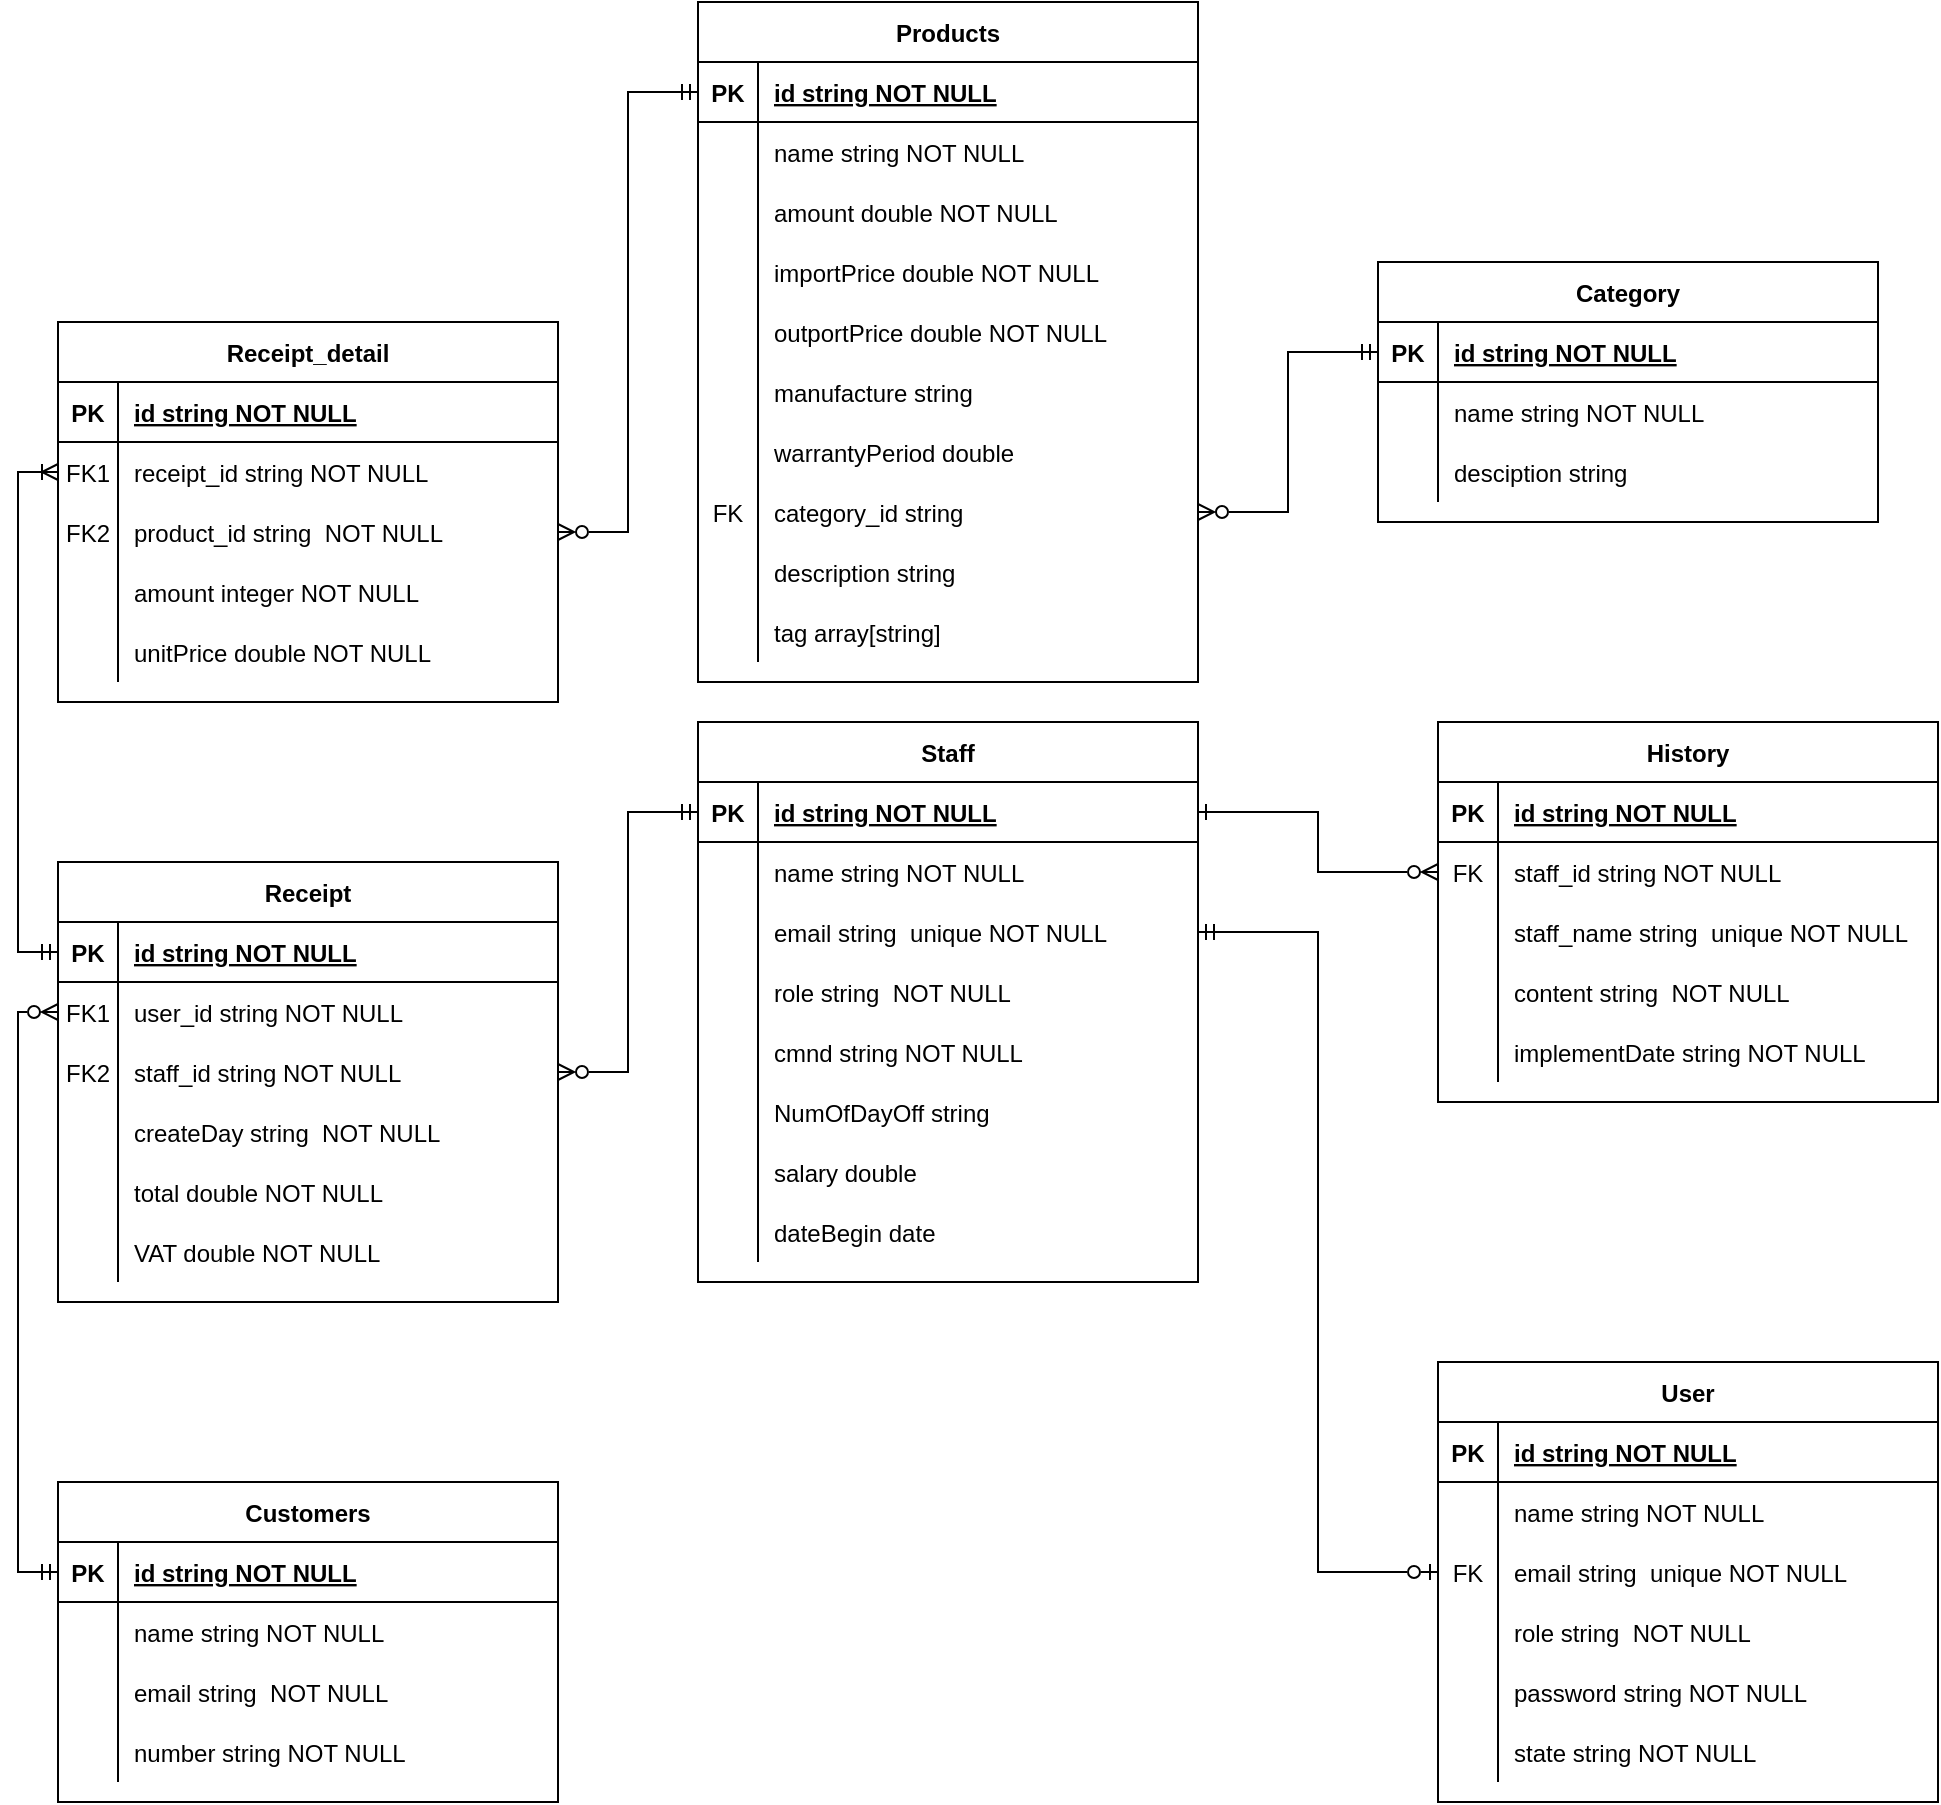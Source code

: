 <mxfile version="15.8.9" type="github">
  <diagram id="R2lEEEUBdFMjLlhIrx00" name="Page-1">
    <mxGraphModel dx="1038" dy="1656" grid="1" gridSize="10" guides="1" tooltips="1" connect="1" arrows="1" fold="1" page="1" pageScale="1" pageWidth="850" pageHeight="1100" math="0" shadow="0" extFonts="Permanent Marker^https://fonts.googleapis.com/css?family=Permanent+Marker">
      <root>
        <mxCell id="0" />
        <mxCell id="1" parent="0" />
        <mxCell id="DsiNaRDqJZLxbcg4X-MZ-1" value="User" style="shape=table;startSize=30;container=1;collapsible=1;childLayout=tableLayout;fixedRows=1;rowLines=0;fontStyle=1;align=center;resizeLast=1;" parent="1" vertex="1">
          <mxGeometry x="1070" y="640" width="250" height="220" as="geometry" />
        </mxCell>
        <mxCell id="DsiNaRDqJZLxbcg4X-MZ-2" value="" style="shape=partialRectangle;collapsible=0;dropTarget=0;pointerEvents=0;fillColor=none;points=[[0,0.5],[1,0.5]];portConstraint=eastwest;top=0;left=0;right=0;bottom=1;" parent="DsiNaRDqJZLxbcg4X-MZ-1" vertex="1">
          <mxGeometry y="30" width="250" height="30" as="geometry" />
        </mxCell>
        <mxCell id="DsiNaRDqJZLxbcg4X-MZ-3" value="PK" style="shape=partialRectangle;overflow=hidden;connectable=0;fillColor=none;top=0;left=0;bottom=0;right=0;fontStyle=1;" parent="DsiNaRDqJZLxbcg4X-MZ-2" vertex="1">
          <mxGeometry width="30" height="30" as="geometry">
            <mxRectangle width="30" height="30" as="alternateBounds" />
          </mxGeometry>
        </mxCell>
        <mxCell id="DsiNaRDqJZLxbcg4X-MZ-4" value="id string NOT NULL" style="shape=partialRectangle;overflow=hidden;connectable=0;fillColor=none;top=0;left=0;bottom=0;right=0;align=left;spacingLeft=6;fontStyle=5;" parent="DsiNaRDqJZLxbcg4X-MZ-2" vertex="1">
          <mxGeometry x="30" width="220" height="30" as="geometry">
            <mxRectangle width="220" height="30" as="alternateBounds" />
          </mxGeometry>
        </mxCell>
        <mxCell id="DsiNaRDqJZLxbcg4X-MZ-5" value="" style="shape=partialRectangle;collapsible=0;dropTarget=0;pointerEvents=0;fillColor=none;points=[[0,0.5],[1,0.5]];portConstraint=eastwest;top=0;left=0;right=0;bottom=0;" parent="DsiNaRDqJZLxbcg4X-MZ-1" vertex="1">
          <mxGeometry y="60" width="250" height="30" as="geometry" />
        </mxCell>
        <mxCell id="DsiNaRDqJZLxbcg4X-MZ-6" value="" style="shape=partialRectangle;overflow=hidden;connectable=0;fillColor=none;top=0;left=0;bottom=0;right=0;" parent="DsiNaRDqJZLxbcg4X-MZ-5" vertex="1">
          <mxGeometry width="30" height="30" as="geometry">
            <mxRectangle width="30" height="30" as="alternateBounds" />
          </mxGeometry>
        </mxCell>
        <mxCell id="DsiNaRDqJZLxbcg4X-MZ-7" value="name string NOT NULL" style="shape=partialRectangle;overflow=hidden;connectable=0;fillColor=none;top=0;left=0;bottom=0;right=0;align=left;spacingLeft=6;" parent="DsiNaRDqJZLxbcg4X-MZ-5" vertex="1">
          <mxGeometry x="30" width="220" height="30" as="geometry">
            <mxRectangle width="220" height="30" as="alternateBounds" />
          </mxGeometry>
        </mxCell>
        <mxCell id="DsiNaRDqJZLxbcg4X-MZ-8" value="" style="shape=partialRectangle;collapsible=0;dropTarget=0;pointerEvents=0;fillColor=none;points=[[0,0.5],[1,0.5]];portConstraint=eastwest;top=0;left=0;right=0;bottom=0;" parent="DsiNaRDqJZLxbcg4X-MZ-1" vertex="1">
          <mxGeometry y="90" width="250" height="30" as="geometry" />
        </mxCell>
        <mxCell id="DsiNaRDqJZLxbcg4X-MZ-9" value="FK" style="shape=partialRectangle;overflow=hidden;connectable=0;fillColor=none;top=0;left=0;bottom=0;right=0;" parent="DsiNaRDqJZLxbcg4X-MZ-8" vertex="1">
          <mxGeometry width="30" height="30" as="geometry">
            <mxRectangle width="30" height="30" as="alternateBounds" />
          </mxGeometry>
        </mxCell>
        <mxCell id="DsiNaRDqJZLxbcg4X-MZ-10" value="email string  unique NOT NULL" style="shape=partialRectangle;overflow=hidden;connectable=0;fillColor=none;top=0;left=0;bottom=0;right=0;align=left;spacingLeft=6;" parent="DsiNaRDqJZLxbcg4X-MZ-8" vertex="1">
          <mxGeometry x="30" width="220" height="30" as="geometry">
            <mxRectangle width="220" height="30" as="alternateBounds" />
          </mxGeometry>
        </mxCell>
        <mxCell id="DsiNaRDqJZLxbcg4X-MZ-14" style="shape=partialRectangle;collapsible=0;dropTarget=0;pointerEvents=0;fillColor=none;points=[[0,0.5],[1,0.5]];portConstraint=eastwest;top=0;left=0;right=0;bottom=0;" parent="DsiNaRDqJZLxbcg4X-MZ-1" vertex="1">
          <mxGeometry y="120" width="250" height="30" as="geometry" />
        </mxCell>
        <mxCell id="DsiNaRDqJZLxbcg4X-MZ-15" style="shape=partialRectangle;overflow=hidden;connectable=0;fillColor=none;top=0;left=0;bottom=0;right=0;" parent="DsiNaRDqJZLxbcg4X-MZ-14" vertex="1">
          <mxGeometry width="30" height="30" as="geometry">
            <mxRectangle width="30" height="30" as="alternateBounds" />
          </mxGeometry>
        </mxCell>
        <mxCell id="DsiNaRDqJZLxbcg4X-MZ-16" value="role string  NOT NULL" style="shape=partialRectangle;overflow=hidden;connectable=0;fillColor=none;top=0;left=0;bottom=0;right=0;align=left;spacingLeft=6;" parent="DsiNaRDqJZLxbcg4X-MZ-14" vertex="1">
          <mxGeometry x="30" width="220" height="30" as="geometry">
            <mxRectangle width="220" height="30" as="alternateBounds" />
          </mxGeometry>
        </mxCell>
        <mxCell id="DsiNaRDqJZLxbcg4X-MZ-17" style="shape=partialRectangle;collapsible=0;dropTarget=0;pointerEvents=0;fillColor=none;points=[[0,0.5],[1,0.5]];portConstraint=eastwest;top=0;left=0;right=0;bottom=0;" parent="DsiNaRDqJZLxbcg4X-MZ-1" vertex="1">
          <mxGeometry y="150" width="250" height="30" as="geometry" />
        </mxCell>
        <mxCell id="DsiNaRDqJZLxbcg4X-MZ-18" style="shape=partialRectangle;overflow=hidden;connectable=0;fillColor=none;top=0;left=0;bottom=0;right=0;" parent="DsiNaRDqJZLxbcg4X-MZ-17" vertex="1">
          <mxGeometry width="30" height="30" as="geometry">
            <mxRectangle width="30" height="30" as="alternateBounds" />
          </mxGeometry>
        </mxCell>
        <mxCell id="DsiNaRDqJZLxbcg4X-MZ-19" value="password string NOT NULL" style="shape=partialRectangle;overflow=hidden;connectable=0;fillColor=none;top=0;left=0;bottom=0;right=0;align=left;spacingLeft=6;" parent="DsiNaRDqJZLxbcg4X-MZ-17" vertex="1">
          <mxGeometry x="30" width="220" height="30" as="geometry">
            <mxRectangle width="220" height="30" as="alternateBounds" />
          </mxGeometry>
        </mxCell>
        <mxCell id="DsiNaRDqJZLxbcg4X-MZ-20" style="shape=partialRectangle;collapsible=0;dropTarget=0;pointerEvents=0;fillColor=none;points=[[0,0.5],[1,0.5]];portConstraint=eastwest;top=0;left=0;right=0;bottom=0;" parent="DsiNaRDqJZLxbcg4X-MZ-1" vertex="1">
          <mxGeometry y="180" width="250" height="30" as="geometry" />
        </mxCell>
        <mxCell id="DsiNaRDqJZLxbcg4X-MZ-21" style="shape=partialRectangle;overflow=hidden;connectable=0;fillColor=none;top=0;left=0;bottom=0;right=0;" parent="DsiNaRDqJZLxbcg4X-MZ-20" vertex="1">
          <mxGeometry width="30" height="30" as="geometry">
            <mxRectangle width="30" height="30" as="alternateBounds" />
          </mxGeometry>
        </mxCell>
        <mxCell id="DsiNaRDqJZLxbcg4X-MZ-22" value="state string NOT NULL" style="shape=partialRectangle;overflow=hidden;connectable=0;fillColor=none;top=0;left=0;bottom=0;right=0;align=left;spacingLeft=6;" parent="DsiNaRDqJZLxbcg4X-MZ-20" vertex="1">
          <mxGeometry x="30" width="220" height="30" as="geometry">
            <mxRectangle width="220" height="30" as="alternateBounds" />
          </mxGeometry>
        </mxCell>
        <mxCell id="DsiNaRDqJZLxbcg4X-MZ-23" value="Products" style="shape=table;startSize=30;container=1;collapsible=1;childLayout=tableLayout;fixedRows=1;rowLines=0;fontStyle=1;align=center;resizeLast=1;" parent="1" vertex="1">
          <mxGeometry x="700" y="-40" width="250" height="340" as="geometry" />
        </mxCell>
        <mxCell id="DsiNaRDqJZLxbcg4X-MZ-24" value="" style="shape=partialRectangle;collapsible=0;dropTarget=0;pointerEvents=0;fillColor=none;points=[[0,0.5],[1,0.5]];portConstraint=eastwest;top=0;left=0;right=0;bottom=1;" parent="DsiNaRDqJZLxbcg4X-MZ-23" vertex="1">
          <mxGeometry y="30" width="250" height="30" as="geometry" />
        </mxCell>
        <mxCell id="DsiNaRDqJZLxbcg4X-MZ-25" value="PK" style="shape=partialRectangle;overflow=hidden;connectable=0;fillColor=none;top=0;left=0;bottom=0;right=0;fontStyle=1;" parent="DsiNaRDqJZLxbcg4X-MZ-24" vertex="1">
          <mxGeometry width="30" height="30" as="geometry">
            <mxRectangle width="30" height="30" as="alternateBounds" />
          </mxGeometry>
        </mxCell>
        <mxCell id="DsiNaRDqJZLxbcg4X-MZ-26" value="id string NOT NULL" style="shape=partialRectangle;overflow=hidden;connectable=0;fillColor=none;top=0;left=0;bottom=0;right=0;align=left;spacingLeft=6;fontStyle=5;" parent="DsiNaRDqJZLxbcg4X-MZ-24" vertex="1">
          <mxGeometry x="30" width="220" height="30" as="geometry">
            <mxRectangle width="220" height="30" as="alternateBounds" />
          </mxGeometry>
        </mxCell>
        <mxCell id="DsiNaRDqJZLxbcg4X-MZ-27" value="" style="shape=partialRectangle;collapsible=0;dropTarget=0;pointerEvents=0;fillColor=none;points=[[0,0.5],[1,0.5]];portConstraint=eastwest;top=0;left=0;right=0;bottom=0;" parent="DsiNaRDqJZLxbcg4X-MZ-23" vertex="1">
          <mxGeometry y="60" width="250" height="30" as="geometry" />
        </mxCell>
        <mxCell id="DsiNaRDqJZLxbcg4X-MZ-28" value="" style="shape=partialRectangle;overflow=hidden;connectable=0;fillColor=none;top=0;left=0;bottom=0;right=0;" parent="DsiNaRDqJZLxbcg4X-MZ-27" vertex="1">
          <mxGeometry width="30" height="30" as="geometry">
            <mxRectangle width="30" height="30" as="alternateBounds" />
          </mxGeometry>
        </mxCell>
        <mxCell id="DsiNaRDqJZLxbcg4X-MZ-29" value="name string NOT NULL" style="shape=partialRectangle;overflow=hidden;connectable=0;fillColor=none;top=0;left=0;bottom=0;right=0;align=left;spacingLeft=6;" parent="DsiNaRDqJZLxbcg4X-MZ-27" vertex="1">
          <mxGeometry x="30" width="220" height="30" as="geometry">
            <mxRectangle width="220" height="30" as="alternateBounds" />
          </mxGeometry>
        </mxCell>
        <mxCell id="DsiNaRDqJZLxbcg4X-MZ-30" value="" style="shape=partialRectangle;collapsible=0;dropTarget=0;pointerEvents=0;fillColor=none;points=[[0,0.5],[1,0.5]];portConstraint=eastwest;top=0;left=0;right=0;bottom=0;" parent="DsiNaRDqJZLxbcg4X-MZ-23" vertex="1">
          <mxGeometry y="90" width="250" height="30" as="geometry" />
        </mxCell>
        <mxCell id="DsiNaRDqJZLxbcg4X-MZ-31" value="" style="shape=partialRectangle;overflow=hidden;connectable=0;fillColor=none;top=0;left=0;bottom=0;right=0;" parent="DsiNaRDqJZLxbcg4X-MZ-30" vertex="1">
          <mxGeometry width="30" height="30" as="geometry">
            <mxRectangle width="30" height="30" as="alternateBounds" />
          </mxGeometry>
        </mxCell>
        <mxCell id="DsiNaRDqJZLxbcg4X-MZ-32" value="amount double NOT NULL" style="shape=partialRectangle;overflow=hidden;connectable=0;fillColor=none;top=0;left=0;bottom=0;right=0;align=left;spacingLeft=6;" parent="DsiNaRDqJZLxbcg4X-MZ-30" vertex="1">
          <mxGeometry x="30" width="220" height="30" as="geometry">
            <mxRectangle width="220" height="30" as="alternateBounds" />
          </mxGeometry>
        </mxCell>
        <mxCell id="DsiNaRDqJZLxbcg4X-MZ-33" style="shape=partialRectangle;collapsible=0;dropTarget=0;pointerEvents=0;fillColor=none;points=[[0,0.5],[1,0.5]];portConstraint=eastwest;top=0;left=0;right=0;bottom=0;" parent="DsiNaRDqJZLxbcg4X-MZ-23" vertex="1">
          <mxGeometry y="120" width="250" height="30" as="geometry" />
        </mxCell>
        <mxCell id="DsiNaRDqJZLxbcg4X-MZ-34" style="shape=partialRectangle;overflow=hidden;connectable=0;fillColor=none;top=0;left=0;bottom=0;right=0;" parent="DsiNaRDqJZLxbcg4X-MZ-33" vertex="1">
          <mxGeometry width="30" height="30" as="geometry">
            <mxRectangle width="30" height="30" as="alternateBounds" />
          </mxGeometry>
        </mxCell>
        <mxCell id="DsiNaRDqJZLxbcg4X-MZ-35" value="importPrice double NOT NULL" style="shape=partialRectangle;overflow=hidden;connectable=0;fillColor=none;top=0;left=0;bottom=0;right=0;align=left;spacingLeft=6;" parent="DsiNaRDqJZLxbcg4X-MZ-33" vertex="1">
          <mxGeometry x="30" width="220" height="30" as="geometry">
            <mxRectangle width="220" height="30" as="alternateBounds" />
          </mxGeometry>
        </mxCell>
        <mxCell id="DsiNaRDqJZLxbcg4X-MZ-36" style="shape=partialRectangle;collapsible=0;dropTarget=0;pointerEvents=0;fillColor=none;points=[[0,0.5],[1,0.5]];portConstraint=eastwest;top=0;left=0;right=0;bottom=0;" parent="DsiNaRDqJZLxbcg4X-MZ-23" vertex="1">
          <mxGeometry y="150" width="250" height="30" as="geometry" />
        </mxCell>
        <mxCell id="DsiNaRDqJZLxbcg4X-MZ-37" style="shape=partialRectangle;overflow=hidden;connectable=0;fillColor=none;top=0;left=0;bottom=0;right=0;" parent="DsiNaRDqJZLxbcg4X-MZ-36" vertex="1">
          <mxGeometry width="30" height="30" as="geometry">
            <mxRectangle width="30" height="30" as="alternateBounds" />
          </mxGeometry>
        </mxCell>
        <mxCell id="DsiNaRDqJZLxbcg4X-MZ-38" value="outportPrice double NOT NULL" style="shape=partialRectangle;overflow=hidden;connectable=0;fillColor=none;top=0;left=0;bottom=0;right=0;align=left;spacingLeft=6;" parent="DsiNaRDqJZLxbcg4X-MZ-36" vertex="1">
          <mxGeometry x="30" width="220" height="30" as="geometry">
            <mxRectangle width="220" height="30" as="alternateBounds" />
          </mxGeometry>
        </mxCell>
        <mxCell id="DsiNaRDqJZLxbcg4X-MZ-39" style="shape=partialRectangle;collapsible=0;dropTarget=0;pointerEvents=0;fillColor=none;points=[[0,0.5],[1,0.5]];portConstraint=eastwest;top=0;left=0;right=0;bottom=0;" parent="DsiNaRDqJZLxbcg4X-MZ-23" vertex="1">
          <mxGeometry y="180" width="250" height="30" as="geometry" />
        </mxCell>
        <mxCell id="DsiNaRDqJZLxbcg4X-MZ-40" style="shape=partialRectangle;overflow=hidden;connectable=0;fillColor=none;top=0;left=0;bottom=0;right=0;" parent="DsiNaRDqJZLxbcg4X-MZ-39" vertex="1">
          <mxGeometry width="30" height="30" as="geometry">
            <mxRectangle width="30" height="30" as="alternateBounds" />
          </mxGeometry>
        </mxCell>
        <mxCell id="DsiNaRDqJZLxbcg4X-MZ-41" value="manufacture string " style="shape=partialRectangle;overflow=hidden;connectable=0;fillColor=none;top=0;left=0;bottom=0;right=0;align=left;spacingLeft=6;" parent="DsiNaRDqJZLxbcg4X-MZ-39" vertex="1">
          <mxGeometry x="30" width="220" height="30" as="geometry">
            <mxRectangle width="220" height="30" as="alternateBounds" />
          </mxGeometry>
        </mxCell>
        <mxCell id="DsiNaRDqJZLxbcg4X-MZ-42" style="shape=partialRectangle;collapsible=0;dropTarget=0;pointerEvents=0;fillColor=none;points=[[0,0.5],[1,0.5]];portConstraint=eastwest;top=0;left=0;right=0;bottom=0;" parent="DsiNaRDqJZLxbcg4X-MZ-23" vertex="1">
          <mxGeometry y="210" width="250" height="30" as="geometry" />
        </mxCell>
        <mxCell id="DsiNaRDqJZLxbcg4X-MZ-43" style="shape=partialRectangle;overflow=hidden;connectable=0;fillColor=none;top=0;left=0;bottom=0;right=0;" parent="DsiNaRDqJZLxbcg4X-MZ-42" vertex="1">
          <mxGeometry width="30" height="30" as="geometry">
            <mxRectangle width="30" height="30" as="alternateBounds" />
          </mxGeometry>
        </mxCell>
        <mxCell id="DsiNaRDqJZLxbcg4X-MZ-44" value="warrantyPeriod double " style="shape=partialRectangle;overflow=hidden;connectable=0;fillColor=none;top=0;left=0;bottom=0;right=0;align=left;spacingLeft=6;" parent="DsiNaRDqJZLxbcg4X-MZ-42" vertex="1">
          <mxGeometry x="30" width="220" height="30" as="geometry">
            <mxRectangle width="220" height="30" as="alternateBounds" />
          </mxGeometry>
        </mxCell>
        <mxCell id="DsiNaRDqJZLxbcg4X-MZ-45" style="shape=partialRectangle;collapsible=0;dropTarget=0;pointerEvents=0;fillColor=none;points=[[0,0.5],[1,0.5]];portConstraint=eastwest;top=0;left=0;right=0;bottom=0;" parent="DsiNaRDqJZLxbcg4X-MZ-23" vertex="1">
          <mxGeometry y="240" width="250" height="30" as="geometry" />
        </mxCell>
        <mxCell id="DsiNaRDqJZLxbcg4X-MZ-46" value="FK" style="shape=partialRectangle;overflow=hidden;connectable=0;fillColor=none;top=0;left=0;bottom=0;right=0;" parent="DsiNaRDqJZLxbcg4X-MZ-45" vertex="1">
          <mxGeometry width="30" height="30" as="geometry">
            <mxRectangle width="30" height="30" as="alternateBounds" />
          </mxGeometry>
        </mxCell>
        <mxCell id="DsiNaRDqJZLxbcg4X-MZ-47" value="category_id string " style="shape=partialRectangle;overflow=hidden;connectable=0;fillColor=none;top=0;left=0;bottom=0;right=0;align=left;spacingLeft=6;" parent="DsiNaRDqJZLxbcg4X-MZ-45" vertex="1">
          <mxGeometry x="30" width="220" height="30" as="geometry">
            <mxRectangle width="220" height="30" as="alternateBounds" />
          </mxGeometry>
        </mxCell>
        <mxCell id="DsiNaRDqJZLxbcg4X-MZ-48" style="shape=partialRectangle;collapsible=0;dropTarget=0;pointerEvents=0;fillColor=none;points=[[0,0.5],[1,0.5]];portConstraint=eastwest;top=0;left=0;right=0;bottom=0;" parent="DsiNaRDqJZLxbcg4X-MZ-23" vertex="1">
          <mxGeometry y="270" width="250" height="30" as="geometry" />
        </mxCell>
        <mxCell id="DsiNaRDqJZLxbcg4X-MZ-49" style="shape=partialRectangle;overflow=hidden;connectable=0;fillColor=none;top=0;left=0;bottom=0;right=0;" parent="DsiNaRDqJZLxbcg4X-MZ-48" vertex="1">
          <mxGeometry width="30" height="30" as="geometry">
            <mxRectangle width="30" height="30" as="alternateBounds" />
          </mxGeometry>
        </mxCell>
        <mxCell id="DsiNaRDqJZLxbcg4X-MZ-50" value="description string" style="shape=partialRectangle;overflow=hidden;connectable=0;fillColor=none;top=0;left=0;bottom=0;right=0;align=left;spacingLeft=6;" parent="DsiNaRDqJZLxbcg4X-MZ-48" vertex="1">
          <mxGeometry x="30" width="220" height="30" as="geometry">
            <mxRectangle width="220" height="30" as="alternateBounds" />
          </mxGeometry>
        </mxCell>
        <mxCell id="DsiNaRDqJZLxbcg4X-MZ-51" style="shape=partialRectangle;collapsible=0;dropTarget=0;pointerEvents=0;fillColor=none;points=[[0,0.5],[1,0.5]];portConstraint=eastwest;top=0;left=0;right=0;bottom=0;" parent="DsiNaRDqJZLxbcg4X-MZ-23" vertex="1">
          <mxGeometry y="300" width="250" height="30" as="geometry" />
        </mxCell>
        <mxCell id="DsiNaRDqJZLxbcg4X-MZ-52" style="shape=partialRectangle;overflow=hidden;connectable=0;fillColor=none;top=0;left=0;bottom=0;right=0;" parent="DsiNaRDqJZLxbcg4X-MZ-51" vertex="1">
          <mxGeometry width="30" height="30" as="geometry">
            <mxRectangle width="30" height="30" as="alternateBounds" />
          </mxGeometry>
        </mxCell>
        <mxCell id="DsiNaRDqJZLxbcg4X-MZ-53" value="tag array[string]" style="shape=partialRectangle;overflow=hidden;connectable=0;fillColor=none;top=0;left=0;bottom=0;right=0;align=left;spacingLeft=6;" parent="DsiNaRDqJZLxbcg4X-MZ-51" vertex="1">
          <mxGeometry x="30" width="220" height="30" as="geometry">
            <mxRectangle width="220" height="30" as="alternateBounds" />
          </mxGeometry>
        </mxCell>
        <mxCell id="DsiNaRDqJZLxbcg4X-MZ-85" value="Staff" style="shape=table;startSize=30;container=1;collapsible=1;childLayout=tableLayout;fixedRows=1;rowLines=0;fontStyle=1;align=center;resizeLast=1;" parent="1" vertex="1">
          <mxGeometry x="700" y="320" width="250" height="280" as="geometry" />
        </mxCell>
        <mxCell id="DsiNaRDqJZLxbcg4X-MZ-86" value="" style="shape=partialRectangle;collapsible=0;dropTarget=0;pointerEvents=0;fillColor=none;points=[[0,0.5],[1,0.5]];portConstraint=eastwest;top=0;left=0;right=0;bottom=1;" parent="DsiNaRDqJZLxbcg4X-MZ-85" vertex="1">
          <mxGeometry y="30" width="250" height="30" as="geometry" />
        </mxCell>
        <mxCell id="DsiNaRDqJZLxbcg4X-MZ-87" value="PK" style="shape=partialRectangle;overflow=hidden;connectable=0;fillColor=none;top=0;left=0;bottom=0;right=0;fontStyle=1;" parent="DsiNaRDqJZLxbcg4X-MZ-86" vertex="1">
          <mxGeometry width="30" height="30" as="geometry">
            <mxRectangle width="30" height="30" as="alternateBounds" />
          </mxGeometry>
        </mxCell>
        <mxCell id="DsiNaRDqJZLxbcg4X-MZ-88" value="id string NOT NULL" style="shape=partialRectangle;overflow=hidden;connectable=0;fillColor=none;top=0;left=0;bottom=0;right=0;align=left;spacingLeft=6;fontStyle=5;" parent="DsiNaRDqJZLxbcg4X-MZ-86" vertex="1">
          <mxGeometry x="30" width="220" height="30" as="geometry">
            <mxRectangle width="220" height="30" as="alternateBounds" />
          </mxGeometry>
        </mxCell>
        <mxCell id="DsiNaRDqJZLxbcg4X-MZ-89" value="" style="shape=partialRectangle;collapsible=0;dropTarget=0;pointerEvents=0;fillColor=none;points=[[0,0.5],[1,0.5]];portConstraint=eastwest;top=0;left=0;right=0;bottom=0;" parent="DsiNaRDqJZLxbcg4X-MZ-85" vertex="1">
          <mxGeometry y="60" width="250" height="30" as="geometry" />
        </mxCell>
        <mxCell id="DsiNaRDqJZLxbcg4X-MZ-90" value="" style="shape=partialRectangle;overflow=hidden;connectable=0;fillColor=none;top=0;left=0;bottom=0;right=0;" parent="DsiNaRDqJZLxbcg4X-MZ-89" vertex="1">
          <mxGeometry width="30" height="30" as="geometry">
            <mxRectangle width="30" height="30" as="alternateBounds" />
          </mxGeometry>
        </mxCell>
        <mxCell id="DsiNaRDqJZLxbcg4X-MZ-91" value="name string NOT NULL" style="shape=partialRectangle;overflow=hidden;connectable=0;fillColor=none;top=0;left=0;bottom=0;right=0;align=left;spacingLeft=6;" parent="DsiNaRDqJZLxbcg4X-MZ-89" vertex="1">
          <mxGeometry x="30" width="220" height="30" as="geometry">
            <mxRectangle width="220" height="30" as="alternateBounds" />
          </mxGeometry>
        </mxCell>
        <mxCell id="DsiNaRDqJZLxbcg4X-MZ-92" value="" style="shape=partialRectangle;collapsible=0;dropTarget=0;pointerEvents=0;fillColor=none;points=[[0,0.5],[1,0.5]];portConstraint=eastwest;top=0;left=0;right=0;bottom=0;" parent="DsiNaRDqJZLxbcg4X-MZ-85" vertex="1">
          <mxGeometry y="90" width="250" height="30" as="geometry" />
        </mxCell>
        <mxCell id="DsiNaRDqJZLxbcg4X-MZ-93" value="" style="shape=partialRectangle;overflow=hidden;connectable=0;fillColor=none;top=0;left=0;bottom=0;right=0;" parent="DsiNaRDqJZLxbcg4X-MZ-92" vertex="1">
          <mxGeometry width="30" height="30" as="geometry">
            <mxRectangle width="30" height="30" as="alternateBounds" />
          </mxGeometry>
        </mxCell>
        <mxCell id="DsiNaRDqJZLxbcg4X-MZ-94" value="email string  unique NOT NULL" style="shape=partialRectangle;overflow=hidden;connectable=0;fillColor=none;top=0;left=0;bottom=0;right=0;align=left;spacingLeft=6;" parent="DsiNaRDqJZLxbcg4X-MZ-92" vertex="1">
          <mxGeometry x="30" width="220" height="30" as="geometry">
            <mxRectangle width="220" height="30" as="alternateBounds" />
          </mxGeometry>
        </mxCell>
        <mxCell id="DsiNaRDqJZLxbcg4X-MZ-95" style="shape=partialRectangle;collapsible=0;dropTarget=0;pointerEvents=0;fillColor=none;points=[[0,0.5],[1,0.5]];portConstraint=eastwest;top=0;left=0;right=0;bottom=0;" parent="DsiNaRDqJZLxbcg4X-MZ-85" vertex="1">
          <mxGeometry y="120" width="250" height="30" as="geometry" />
        </mxCell>
        <mxCell id="DsiNaRDqJZLxbcg4X-MZ-96" style="shape=partialRectangle;overflow=hidden;connectable=0;fillColor=none;top=0;left=0;bottom=0;right=0;" parent="DsiNaRDqJZLxbcg4X-MZ-95" vertex="1">
          <mxGeometry width="30" height="30" as="geometry">
            <mxRectangle width="30" height="30" as="alternateBounds" />
          </mxGeometry>
        </mxCell>
        <mxCell id="DsiNaRDqJZLxbcg4X-MZ-97" value="role string  NOT NULL" style="shape=partialRectangle;overflow=hidden;connectable=0;fillColor=none;top=0;left=0;bottom=0;right=0;align=left;spacingLeft=6;" parent="DsiNaRDqJZLxbcg4X-MZ-95" vertex="1">
          <mxGeometry x="30" width="220" height="30" as="geometry">
            <mxRectangle width="220" height="30" as="alternateBounds" />
          </mxGeometry>
        </mxCell>
        <mxCell id="DsiNaRDqJZLxbcg4X-MZ-98" style="shape=partialRectangle;collapsible=0;dropTarget=0;pointerEvents=0;fillColor=none;points=[[0,0.5],[1,0.5]];portConstraint=eastwest;top=0;left=0;right=0;bottom=0;" parent="DsiNaRDqJZLxbcg4X-MZ-85" vertex="1">
          <mxGeometry y="150" width="250" height="30" as="geometry" />
        </mxCell>
        <mxCell id="DsiNaRDqJZLxbcg4X-MZ-99" style="shape=partialRectangle;overflow=hidden;connectable=0;fillColor=none;top=0;left=0;bottom=0;right=0;" parent="DsiNaRDqJZLxbcg4X-MZ-98" vertex="1">
          <mxGeometry width="30" height="30" as="geometry">
            <mxRectangle width="30" height="30" as="alternateBounds" />
          </mxGeometry>
        </mxCell>
        <mxCell id="DsiNaRDqJZLxbcg4X-MZ-100" value="cmnd string NOT NULL" style="shape=partialRectangle;overflow=hidden;connectable=0;fillColor=none;top=0;left=0;bottom=0;right=0;align=left;spacingLeft=6;" parent="DsiNaRDqJZLxbcg4X-MZ-98" vertex="1">
          <mxGeometry x="30" width="220" height="30" as="geometry">
            <mxRectangle width="220" height="30" as="alternateBounds" />
          </mxGeometry>
        </mxCell>
        <mxCell id="DsiNaRDqJZLxbcg4X-MZ-101" style="shape=partialRectangle;collapsible=0;dropTarget=0;pointerEvents=0;fillColor=none;points=[[0,0.5],[1,0.5]];portConstraint=eastwest;top=0;left=0;right=0;bottom=0;" parent="DsiNaRDqJZLxbcg4X-MZ-85" vertex="1">
          <mxGeometry y="180" width="250" height="30" as="geometry" />
        </mxCell>
        <mxCell id="DsiNaRDqJZLxbcg4X-MZ-102" style="shape=partialRectangle;overflow=hidden;connectable=0;fillColor=none;top=0;left=0;bottom=0;right=0;" parent="DsiNaRDqJZLxbcg4X-MZ-101" vertex="1">
          <mxGeometry width="30" height="30" as="geometry">
            <mxRectangle width="30" height="30" as="alternateBounds" />
          </mxGeometry>
        </mxCell>
        <mxCell id="DsiNaRDqJZLxbcg4X-MZ-103" value="NumOfDayOff string " style="shape=partialRectangle;overflow=hidden;connectable=0;fillColor=none;top=0;left=0;bottom=0;right=0;align=left;spacingLeft=6;" parent="DsiNaRDqJZLxbcg4X-MZ-101" vertex="1">
          <mxGeometry x="30" width="220" height="30" as="geometry">
            <mxRectangle width="220" height="30" as="alternateBounds" />
          </mxGeometry>
        </mxCell>
        <mxCell id="DsiNaRDqJZLxbcg4X-MZ-104" style="shape=partialRectangle;collapsible=0;dropTarget=0;pointerEvents=0;fillColor=none;points=[[0,0.5],[1,0.5]];portConstraint=eastwest;top=0;left=0;right=0;bottom=0;" parent="DsiNaRDqJZLxbcg4X-MZ-85" vertex="1">
          <mxGeometry y="210" width="250" height="30" as="geometry" />
        </mxCell>
        <mxCell id="DsiNaRDqJZLxbcg4X-MZ-105" style="shape=partialRectangle;overflow=hidden;connectable=0;fillColor=none;top=0;left=0;bottom=0;right=0;" parent="DsiNaRDqJZLxbcg4X-MZ-104" vertex="1">
          <mxGeometry width="30" height="30" as="geometry">
            <mxRectangle width="30" height="30" as="alternateBounds" />
          </mxGeometry>
        </mxCell>
        <mxCell id="DsiNaRDqJZLxbcg4X-MZ-106" value="salary double" style="shape=partialRectangle;overflow=hidden;connectable=0;fillColor=none;top=0;left=0;bottom=0;right=0;align=left;spacingLeft=6;" parent="DsiNaRDqJZLxbcg4X-MZ-104" vertex="1">
          <mxGeometry x="30" width="220" height="30" as="geometry">
            <mxRectangle width="220" height="30" as="alternateBounds" />
          </mxGeometry>
        </mxCell>
        <mxCell id="DsiNaRDqJZLxbcg4X-MZ-107" style="shape=partialRectangle;collapsible=0;dropTarget=0;pointerEvents=0;fillColor=none;points=[[0,0.5],[1,0.5]];portConstraint=eastwest;top=0;left=0;right=0;bottom=0;" parent="DsiNaRDqJZLxbcg4X-MZ-85" vertex="1">
          <mxGeometry y="240" width="250" height="30" as="geometry" />
        </mxCell>
        <mxCell id="DsiNaRDqJZLxbcg4X-MZ-108" style="shape=partialRectangle;overflow=hidden;connectable=0;fillColor=none;top=0;left=0;bottom=0;right=0;" parent="DsiNaRDqJZLxbcg4X-MZ-107" vertex="1">
          <mxGeometry width="30" height="30" as="geometry">
            <mxRectangle width="30" height="30" as="alternateBounds" />
          </mxGeometry>
        </mxCell>
        <mxCell id="DsiNaRDqJZLxbcg4X-MZ-109" value="dateBegin date" style="shape=partialRectangle;overflow=hidden;connectable=0;fillColor=none;top=0;left=0;bottom=0;right=0;align=left;spacingLeft=6;" parent="DsiNaRDqJZLxbcg4X-MZ-107" vertex="1">
          <mxGeometry x="30" width="220" height="30" as="geometry">
            <mxRectangle width="220" height="30" as="alternateBounds" />
          </mxGeometry>
        </mxCell>
        <mxCell id="DsiNaRDqJZLxbcg4X-MZ-110" value="Receipt" style="shape=table;startSize=30;container=1;collapsible=1;childLayout=tableLayout;fixedRows=1;rowLines=0;fontStyle=1;align=center;resizeLast=1;" parent="1" vertex="1">
          <mxGeometry x="380" y="390" width="250" height="220" as="geometry" />
        </mxCell>
        <mxCell id="DsiNaRDqJZLxbcg4X-MZ-111" value="" style="shape=partialRectangle;collapsible=0;dropTarget=0;pointerEvents=0;fillColor=none;points=[[0,0.5],[1,0.5]];portConstraint=eastwest;top=0;left=0;right=0;bottom=1;" parent="DsiNaRDqJZLxbcg4X-MZ-110" vertex="1">
          <mxGeometry y="30" width="250" height="30" as="geometry" />
        </mxCell>
        <mxCell id="DsiNaRDqJZLxbcg4X-MZ-112" value="PK" style="shape=partialRectangle;overflow=hidden;connectable=0;fillColor=none;top=0;left=0;bottom=0;right=0;fontStyle=1;" parent="DsiNaRDqJZLxbcg4X-MZ-111" vertex="1">
          <mxGeometry width="30" height="30" as="geometry">
            <mxRectangle width="30" height="30" as="alternateBounds" />
          </mxGeometry>
        </mxCell>
        <mxCell id="DsiNaRDqJZLxbcg4X-MZ-113" value="id string NOT NULL" style="shape=partialRectangle;overflow=hidden;connectable=0;fillColor=none;top=0;left=0;bottom=0;right=0;align=left;spacingLeft=6;fontStyle=5;" parent="DsiNaRDqJZLxbcg4X-MZ-111" vertex="1">
          <mxGeometry x="30" width="220" height="30" as="geometry">
            <mxRectangle width="220" height="30" as="alternateBounds" />
          </mxGeometry>
        </mxCell>
        <mxCell id="DsiNaRDqJZLxbcg4X-MZ-179" style="shape=partialRectangle;collapsible=0;dropTarget=0;pointerEvents=0;fillColor=none;points=[[0,0.5],[1,0.5]];portConstraint=eastwest;top=0;left=0;right=0;bottom=0;" parent="DsiNaRDqJZLxbcg4X-MZ-110" vertex="1">
          <mxGeometry y="60" width="250" height="30" as="geometry" />
        </mxCell>
        <mxCell id="DsiNaRDqJZLxbcg4X-MZ-180" value="FK1" style="shape=partialRectangle;overflow=hidden;connectable=0;fillColor=none;top=0;left=0;bottom=0;right=0;" parent="DsiNaRDqJZLxbcg4X-MZ-179" vertex="1">
          <mxGeometry width="30" height="30" as="geometry">
            <mxRectangle width="30" height="30" as="alternateBounds" />
          </mxGeometry>
        </mxCell>
        <mxCell id="DsiNaRDqJZLxbcg4X-MZ-181" value="user_id string NOT NULL" style="shape=partialRectangle;overflow=hidden;connectable=0;fillColor=none;top=0;left=0;bottom=0;right=0;align=left;spacingLeft=6;" parent="DsiNaRDqJZLxbcg4X-MZ-179" vertex="1">
          <mxGeometry x="30" width="220" height="30" as="geometry">
            <mxRectangle width="220" height="30" as="alternateBounds" />
          </mxGeometry>
        </mxCell>
        <mxCell id="DsiNaRDqJZLxbcg4X-MZ-114" value="" style="shape=partialRectangle;collapsible=0;dropTarget=0;pointerEvents=0;fillColor=none;points=[[0,0.5],[1,0.5]];portConstraint=eastwest;top=0;left=0;right=0;bottom=0;" parent="DsiNaRDqJZLxbcg4X-MZ-110" vertex="1">
          <mxGeometry y="90" width="250" height="30" as="geometry" />
        </mxCell>
        <mxCell id="DsiNaRDqJZLxbcg4X-MZ-115" value="FK2" style="shape=partialRectangle;overflow=hidden;connectable=0;fillColor=none;top=0;left=0;bottom=0;right=0;" parent="DsiNaRDqJZLxbcg4X-MZ-114" vertex="1">
          <mxGeometry width="30" height="30" as="geometry">
            <mxRectangle width="30" height="30" as="alternateBounds" />
          </mxGeometry>
        </mxCell>
        <mxCell id="DsiNaRDqJZLxbcg4X-MZ-116" value="staff_id string NOT NULL" style="shape=partialRectangle;overflow=hidden;connectable=0;fillColor=none;top=0;left=0;bottom=0;right=0;align=left;spacingLeft=6;" parent="DsiNaRDqJZLxbcg4X-MZ-114" vertex="1">
          <mxGeometry x="30" width="220" height="30" as="geometry">
            <mxRectangle width="220" height="30" as="alternateBounds" />
          </mxGeometry>
        </mxCell>
        <mxCell id="DsiNaRDqJZLxbcg4X-MZ-117" value="" style="shape=partialRectangle;collapsible=0;dropTarget=0;pointerEvents=0;fillColor=none;points=[[0,0.5],[1,0.5]];portConstraint=eastwest;top=0;left=0;right=0;bottom=0;" parent="DsiNaRDqJZLxbcg4X-MZ-110" vertex="1">
          <mxGeometry y="120" width="250" height="30" as="geometry" />
        </mxCell>
        <mxCell id="DsiNaRDqJZLxbcg4X-MZ-118" value="" style="shape=partialRectangle;overflow=hidden;connectable=0;fillColor=none;top=0;left=0;bottom=0;right=0;" parent="DsiNaRDqJZLxbcg4X-MZ-117" vertex="1">
          <mxGeometry width="30" height="30" as="geometry">
            <mxRectangle width="30" height="30" as="alternateBounds" />
          </mxGeometry>
        </mxCell>
        <mxCell id="DsiNaRDqJZLxbcg4X-MZ-119" value="createDay string  NOT NULL" style="shape=partialRectangle;overflow=hidden;connectable=0;fillColor=none;top=0;left=0;bottom=0;right=0;align=left;spacingLeft=6;" parent="DsiNaRDqJZLxbcg4X-MZ-117" vertex="1">
          <mxGeometry x="30" width="220" height="30" as="geometry">
            <mxRectangle width="220" height="30" as="alternateBounds" />
          </mxGeometry>
        </mxCell>
        <mxCell id="DsiNaRDqJZLxbcg4X-MZ-120" style="shape=partialRectangle;collapsible=0;dropTarget=0;pointerEvents=0;fillColor=none;points=[[0,0.5],[1,0.5]];portConstraint=eastwest;top=0;left=0;right=0;bottom=0;" parent="DsiNaRDqJZLxbcg4X-MZ-110" vertex="1">
          <mxGeometry y="150" width="250" height="30" as="geometry" />
        </mxCell>
        <mxCell id="DsiNaRDqJZLxbcg4X-MZ-121" style="shape=partialRectangle;overflow=hidden;connectable=0;fillColor=none;top=0;left=0;bottom=0;right=0;" parent="DsiNaRDqJZLxbcg4X-MZ-120" vertex="1">
          <mxGeometry width="30" height="30" as="geometry">
            <mxRectangle width="30" height="30" as="alternateBounds" />
          </mxGeometry>
        </mxCell>
        <mxCell id="DsiNaRDqJZLxbcg4X-MZ-122" value="total double NOT NULL" style="shape=partialRectangle;overflow=hidden;connectable=0;fillColor=none;top=0;left=0;bottom=0;right=0;align=left;spacingLeft=6;" parent="DsiNaRDqJZLxbcg4X-MZ-120" vertex="1">
          <mxGeometry x="30" width="220" height="30" as="geometry">
            <mxRectangle width="220" height="30" as="alternateBounds" />
          </mxGeometry>
        </mxCell>
        <mxCell id="DsiNaRDqJZLxbcg4X-MZ-123" style="shape=partialRectangle;collapsible=0;dropTarget=0;pointerEvents=0;fillColor=none;points=[[0,0.5],[1,0.5]];portConstraint=eastwest;top=0;left=0;right=0;bottom=0;" parent="DsiNaRDqJZLxbcg4X-MZ-110" vertex="1">
          <mxGeometry y="180" width="250" height="30" as="geometry" />
        </mxCell>
        <mxCell id="DsiNaRDqJZLxbcg4X-MZ-124" style="shape=partialRectangle;overflow=hidden;connectable=0;fillColor=none;top=0;left=0;bottom=0;right=0;" parent="DsiNaRDqJZLxbcg4X-MZ-123" vertex="1">
          <mxGeometry width="30" height="30" as="geometry">
            <mxRectangle width="30" height="30" as="alternateBounds" />
          </mxGeometry>
        </mxCell>
        <mxCell id="DsiNaRDqJZLxbcg4X-MZ-125" value="VAT double NOT NULL" style="shape=partialRectangle;overflow=hidden;connectable=0;fillColor=none;top=0;left=0;bottom=0;right=0;align=left;spacingLeft=6;" parent="DsiNaRDqJZLxbcg4X-MZ-123" vertex="1">
          <mxGeometry x="30" width="220" height="30" as="geometry">
            <mxRectangle width="220" height="30" as="alternateBounds" />
          </mxGeometry>
        </mxCell>
        <mxCell id="DsiNaRDqJZLxbcg4X-MZ-129" value="Receipt_detail" style="shape=table;startSize=30;container=1;collapsible=1;childLayout=tableLayout;fixedRows=1;rowLines=0;fontStyle=1;align=center;resizeLast=1;" parent="1" vertex="1">
          <mxGeometry x="380" y="120" width="250" height="190" as="geometry" />
        </mxCell>
        <mxCell id="DsiNaRDqJZLxbcg4X-MZ-130" value="" style="shape=partialRectangle;collapsible=0;dropTarget=0;pointerEvents=0;fillColor=none;points=[[0,0.5],[1,0.5]];portConstraint=eastwest;top=0;left=0;right=0;bottom=1;" parent="DsiNaRDqJZLxbcg4X-MZ-129" vertex="1">
          <mxGeometry y="30" width="250" height="30" as="geometry" />
        </mxCell>
        <mxCell id="DsiNaRDqJZLxbcg4X-MZ-131" value="PK" style="shape=partialRectangle;overflow=hidden;connectable=0;fillColor=none;top=0;left=0;bottom=0;right=0;fontStyle=1;" parent="DsiNaRDqJZLxbcg4X-MZ-130" vertex="1">
          <mxGeometry width="30" height="30" as="geometry">
            <mxRectangle width="30" height="30" as="alternateBounds" />
          </mxGeometry>
        </mxCell>
        <mxCell id="DsiNaRDqJZLxbcg4X-MZ-132" value="id string NOT NULL" style="shape=partialRectangle;overflow=hidden;connectable=0;fillColor=none;top=0;left=0;bottom=0;right=0;align=left;spacingLeft=6;fontStyle=5;" parent="DsiNaRDqJZLxbcg4X-MZ-130" vertex="1">
          <mxGeometry x="30" width="220" height="30" as="geometry">
            <mxRectangle width="220" height="30" as="alternateBounds" />
          </mxGeometry>
        </mxCell>
        <mxCell id="DsiNaRDqJZLxbcg4X-MZ-133" value="" style="shape=partialRectangle;collapsible=0;dropTarget=0;pointerEvents=0;fillColor=none;points=[[0,0.5],[1,0.5]];portConstraint=eastwest;top=0;left=0;right=0;bottom=0;" parent="DsiNaRDqJZLxbcg4X-MZ-129" vertex="1">
          <mxGeometry y="60" width="250" height="30" as="geometry" />
        </mxCell>
        <mxCell id="DsiNaRDqJZLxbcg4X-MZ-134" value="FK1" style="shape=partialRectangle;overflow=hidden;connectable=0;fillColor=none;top=0;left=0;bottom=0;right=0;" parent="DsiNaRDqJZLxbcg4X-MZ-133" vertex="1">
          <mxGeometry width="30" height="30" as="geometry">
            <mxRectangle width="30" height="30" as="alternateBounds" />
          </mxGeometry>
        </mxCell>
        <mxCell id="DsiNaRDqJZLxbcg4X-MZ-135" value="receipt_id string NOT NULL" style="shape=partialRectangle;overflow=hidden;connectable=0;fillColor=none;top=0;left=0;bottom=0;right=0;align=left;spacingLeft=6;" parent="DsiNaRDqJZLxbcg4X-MZ-133" vertex="1">
          <mxGeometry x="30" width="220" height="30" as="geometry">
            <mxRectangle width="220" height="30" as="alternateBounds" />
          </mxGeometry>
        </mxCell>
        <mxCell id="DsiNaRDqJZLxbcg4X-MZ-136" value="" style="shape=partialRectangle;collapsible=0;dropTarget=0;pointerEvents=0;fillColor=none;points=[[0,0.5],[1,0.5]];portConstraint=eastwest;top=0;left=0;right=0;bottom=0;" parent="DsiNaRDqJZLxbcg4X-MZ-129" vertex="1">
          <mxGeometry y="90" width="250" height="30" as="geometry" />
        </mxCell>
        <mxCell id="DsiNaRDqJZLxbcg4X-MZ-137" value="FK2" style="shape=partialRectangle;overflow=hidden;connectable=0;fillColor=none;top=0;left=0;bottom=0;right=0;" parent="DsiNaRDqJZLxbcg4X-MZ-136" vertex="1">
          <mxGeometry width="30" height="30" as="geometry">
            <mxRectangle width="30" height="30" as="alternateBounds" />
          </mxGeometry>
        </mxCell>
        <mxCell id="DsiNaRDqJZLxbcg4X-MZ-138" value="product_id string  NOT NULL" style="shape=partialRectangle;overflow=hidden;connectable=0;fillColor=none;top=0;left=0;bottom=0;right=0;align=left;spacingLeft=6;" parent="DsiNaRDqJZLxbcg4X-MZ-136" vertex="1">
          <mxGeometry x="30" width="220" height="30" as="geometry">
            <mxRectangle width="220" height="30" as="alternateBounds" />
          </mxGeometry>
        </mxCell>
        <mxCell id="DsiNaRDqJZLxbcg4X-MZ-139" style="shape=partialRectangle;collapsible=0;dropTarget=0;pointerEvents=0;fillColor=none;points=[[0,0.5],[1,0.5]];portConstraint=eastwest;top=0;left=0;right=0;bottom=0;" parent="DsiNaRDqJZLxbcg4X-MZ-129" vertex="1">
          <mxGeometry y="120" width="250" height="30" as="geometry" />
        </mxCell>
        <mxCell id="DsiNaRDqJZLxbcg4X-MZ-140" style="shape=partialRectangle;overflow=hidden;connectable=0;fillColor=none;top=0;left=0;bottom=0;right=0;" parent="DsiNaRDqJZLxbcg4X-MZ-139" vertex="1">
          <mxGeometry width="30" height="30" as="geometry">
            <mxRectangle width="30" height="30" as="alternateBounds" />
          </mxGeometry>
        </mxCell>
        <mxCell id="DsiNaRDqJZLxbcg4X-MZ-141" value="amount integer NOT NULL" style="shape=partialRectangle;overflow=hidden;connectable=0;fillColor=none;top=0;left=0;bottom=0;right=0;align=left;spacingLeft=6;" parent="DsiNaRDqJZLxbcg4X-MZ-139" vertex="1">
          <mxGeometry x="30" width="220" height="30" as="geometry">
            <mxRectangle width="220" height="30" as="alternateBounds" />
          </mxGeometry>
        </mxCell>
        <mxCell id="DsiNaRDqJZLxbcg4X-MZ-142" style="shape=partialRectangle;collapsible=0;dropTarget=0;pointerEvents=0;fillColor=none;points=[[0,0.5],[1,0.5]];portConstraint=eastwest;top=0;left=0;right=0;bottom=0;" parent="DsiNaRDqJZLxbcg4X-MZ-129" vertex="1">
          <mxGeometry y="150" width="250" height="30" as="geometry" />
        </mxCell>
        <mxCell id="DsiNaRDqJZLxbcg4X-MZ-143" style="shape=partialRectangle;overflow=hidden;connectable=0;fillColor=none;top=0;left=0;bottom=0;right=0;" parent="DsiNaRDqJZLxbcg4X-MZ-142" vertex="1">
          <mxGeometry width="30" height="30" as="geometry">
            <mxRectangle width="30" height="30" as="alternateBounds" />
          </mxGeometry>
        </mxCell>
        <mxCell id="DsiNaRDqJZLxbcg4X-MZ-144" value="unitPrice double NOT NULL" style="shape=partialRectangle;overflow=hidden;connectable=0;fillColor=none;top=0;left=0;bottom=0;right=0;align=left;spacingLeft=6;" parent="DsiNaRDqJZLxbcg4X-MZ-142" vertex="1">
          <mxGeometry x="30" width="220" height="30" as="geometry">
            <mxRectangle width="220" height="30" as="alternateBounds" />
          </mxGeometry>
        </mxCell>
        <mxCell id="DsiNaRDqJZLxbcg4X-MZ-145" value="Category" style="shape=table;startSize=30;container=1;collapsible=1;childLayout=tableLayout;fixedRows=1;rowLines=0;fontStyle=1;align=center;resizeLast=1;" parent="1" vertex="1">
          <mxGeometry x="1040" y="90" width="250" height="130" as="geometry" />
        </mxCell>
        <mxCell id="DsiNaRDqJZLxbcg4X-MZ-146" value="" style="shape=partialRectangle;collapsible=0;dropTarget=0;pointerEvents=0;fillColor=none;points=[[0,0.5],[1,0.5]];portConstraint=eastwest;top=0;left=0;right=0;bottom=1;" parent="DsiNaRDqJZLxbcg4X-MZ-145" vertex="1">
          <mxGeometry y="30" width="250" height="30" as="geometry" />
        </mxCell>
        <mxCell id="DsiNaRDqJZLxbcg4X-MZ-147" value="PK" style="shape=partialRectangle;overflow=hidden;connectable=0;fillColor=none;top=0;left=0;bottom=0;right=0;fontStyle=1;" parent="DsiNaRDqJZLxbcg4X-MZ-146" vertex="1">
          <mxGeometry width="30" height="30" as="geometry">
            <mxRectangle width="30" height="30" as="alternateBounds" />
          </mxGeometry>
        </mxCell>
        <mxCell id="DsiNaRDqJZLxbcg4X-MZ-148" value="id string NOT NULL" style="shape=partialRectangle;overflow=hidden;connectable=0;fillColor=none;top=0;left=0;bottom=0;right=0;align=left;spacingLeft=6;fontStyle=5;" parent="DsiNaRDqJZLxbcg4X-MZ-146" vertex="1">
          <mxGeometry x="30" width="220" height="30" as="geometry">
            <mxRectangle width="220" height="30" as="alternateBounds" />
          </mxGeometry>
        </mxCell>
        <mxCell id="DsiNaRDqJZLxbcg4X-MZ-149" value="" style="shape=partialRectangle;collapsible=0;dropTarget=0;pointerEvents=0;fillColor=none;points=[[0,0.5],[1,0.5]];portConstraint=eastwest;top=0;left=0;right=0;bottom=0;" parent="DsiNaRDqJZLxbcg4X-MZ-145" vertex="1">
          <mxGeometry y="60" width="250" height="30" as="geometry" />
        </mxCell>
        <mxCell id="DsiNaRDqJZLxbcg4X-MZ-150" value="" style="shape=partialRectangle;overflow=hidden;connectable=0;fillColor=none;top=0;left=0;bottom=0;right=0;" parent="DsiNaRDqJZLxbcg4X-MZ-149" vertex="1">
          <mxGeometry width="30" height="30" as="geometry">
            <mxRectangle width="30" height="30" as="alternateBounds" />
          </mxGeometry>
        </mxCell>
        <mxCell id="DsiNaRDqJZLxbcg4X-MZ-151" value="name string NOT NULL" style="shape=partialRectangle;overflow=hidden;connectable=0;fillColor=none;top=0;left=0;bottom=0;right=0;align=left;spacingLeft=6;" parent="DsiNaRDqJZLxbcg4X-MZ-149" vertex="1">
          <mxGeometry x="30" width="220" height="30" as="geometry">
            <mxRectangle width="220" height="30" as="alternateBounds" />
          </mxGeometry>
        </mxCell>
        <mxCell id="DsiNaRDqJZLxbcg4X-MZ-152" value="" style="shape=partialRectangle;collapsible=0;dropTarget=0;pointerEvents=0;fillColor=none;points=[[0,0.5],[1,0.5]];portConstraint=eastwest;top=0;left=0;right=0;bottom=0;" parent="DsiNaRDqJZLxbcg4X-MZ-145" vertex="1">
          <mxGeometry y="90" width="250" height="30" as="geometry" />
        </mxCell>
        <mxCell id="DsiNaRDqJZLxbcg4X-MZ-153" value="" style="shape=partialRectangle;overflow=hidden;connectable=0;fillColor=none;top=0;left=0;bottom=0;right=0;" parent="DsiNaRDqJZLxbcg4X-MZ-152" vertex="1">
          <mxGeometry width="30" height="30" as="geometry">
            <mxRectangle width="30" height="30" as="alternateBounds" />
          </mxGeometry>
        </mxCell>
        <mxCell id="DsiNaRDqJZLxbcg4X-MZ-154" value="desciption string  " style="shape=partialRectangle;overflow=hidden;connectable=0;fillColor=none;top=0;left=0;bottom=0;right=0;align=left;spacingLeft=6;" parent="DsiNaRDqJZLxbcg4X-MZ-152" vertex="1">
          <mxGeometry x="30" width="220" height="30" as="geometry">
            <mxRectangle width="220" height="30" as="alternateBounds" />
          </mxGeometry>
        </mxCell>
        <mxCell id="DsiNaRDqJZLxbcg4X-MZ-161" value="Customers" style="shape=table;startSize=30;container=1;collapsible=1;childLayout=tableLayout;fixedRows=1;rowLines=0;fontStyle=1;align=center;resizeLast=1;" parent="1" vertex="1">
          <mxGeometry x="380" y="700" width="250" height="160" as="geometry" />
        </mxCell>
        <mxCell id="DsiNaRDqJZLxbcg4X-MZ-162" value="" style="shape=partialRectangle;collapsible=0;dropTarget=0;pointerEvents=0;fillColor=none;points=[[0,0.5],[1,0.5]];portConstraint=eastwest;top=0;left=0;right=0;bottom=1;" parent="DsiNaRDqJZLxbcg4X-MZ-161" vertex="1">
          <mxGeometry y="30" width="250" height="30" as="geometry" />
        </mxCell>
        <mxCell id="DsiNaRDqJZLxbcg4X-MZ-163" value="PK" style="shape=partialRectangle;overflow=hidden;connectable=0;fillColor=none;top=0;left=0;bottom=0;right=0;fontStyle=1;" parent="DsiNaRDqJZLxbcg4X-MZ-162" vertex="1">
          <mxGeometry width="30" height="30" as="geometry">
            <mxRectangle width="30" height="30" as="alternateBounds" />
          </mxGeometry>
        </mxCell>
        <mxCell id="DsiNaRDqJZLxbcg4X-MZ-164" value="id string NOT NULL" style="shape=partialRectangle;overflow=hidden;connectable=0;fillColor=none;top=0;left=0;bottom=0;right=0;align=left;spacingLeft=6;fontStyle=5;" parent="DsiNaRDqJZLxbcg4X-MZ-162" vertex="1">
          <mxGeometry x="30" width="220" height="30" as="geometry">
            <mxRectangle width="220" height="30" as="alternateBounds" />
          </mxGeometry>
        </mxCell>
        <mxCell id="DsiNaRDqJZLxbcg4X-MZ-165" value="" style="shape=partialRectangle;collapsible=0;dropTarget=0;pointerEvents=0;fillColor=none;points=[[0,0.5],[1,0.5]];portConstraint=eastwest;top=0;left=0;right=0;bottom=0;" parent="DsiNaRDqJZLxbcg4X-MZ-161" vertex="1">
          <mxGeometry y="60" width="250" height="30" as="geometry" />
        </mxCell>
        <mxCell id="DsiNaRDqJZLxbcg4X-MZ-166" value="" style="shape=partialRectangle;overflow=hidden;connectable=0;fillColor=none;top=0;left=0;bottom=0;right=0;" parent="DsiNaRDqJZLxbcg4X-MZ-165" vertex="1">
          <mxGeometry width="30" height="30" as="geometry">
            <mxRectangle width="30" height="30" as="alternateBounds" />
          </mxGeometry>
        </mxCell>
        <mxCell id="DsiNaRDqJZLxbcg4X-MZ-167" value="name string NOT NULL" style="shape=partialRectangle;overflow=hidden;connectable=0;fillColor=none;top=0;left=0;bottom=0;right=0;align=left;spacingLeft=6;" parent="DsiNaRDqJZLxbcg4X-MZ-165" vertex="1">
          <mxGeometry x="30" width="220" height="30" as="geometry">
            <mxRectangle width="220" height="30" as="alternateBounds" />
          </mxGeometry>
        </mxCell>
        <mxCell id="DsiNaRDqJZLxbcg4X-MZ-168" value="" style="shape=partialRectangle;collapsible=0;dropTarget=0;pointerEvents=0;fillColor=none;points=[[0,0.5],[1,0.5]];portConstraint=eastwest;top=0;left=0;right=0;bottom=0;" parent="DsiNaRDqJZLxbcg4X-MZ-161" vertex="1">
          <mxGeometry y="90" width="250" height="30" as="geometry" />
        </mxCell>
        <mxCell id="DsiNaRDqJZLxbcg4X-MZ-169" value="" style="shape=partialRectangle;overflow=hidden;connectable=0;fillColor=none;top=0;left=0;bottom=0;right=0;" parent="DsiNaRDqJZLxbcg4X-MZ-168" vertex="1">
          <mxGeometry width="30" height="30" as="geometry">
            <mxRectangle width="30" height="30" as="alternateBounds" />
          </mxGeometry>
        </mxCell>
        <mxCell id="DsiNaRDqJZLxbcg4X-MZ-170" value="email string  NOT NULL" style="shape=partialRectangle;overflow=hidden;connectable=0;fillColor=none;top=0;left=0;bottom=0;right=0;align=left;spacingLeft=6;" parent="DsiNaRDqJZLxbcg4X-MZ-168" vertex="1">
          <mxGeometry x="30" width="220" height="30" as="geometry">
            <mxRectangle width="220" height="30" as="alternateBounds" />
          </mxGeometry>
        </mxCell>
        <mxCell id="DsiNaRDqJZLxbcg4X-MZ-171" style="shape=partialRectangle;collapsible=0;dropTarget=0;pointerEvents=0;fillColor=none;points=[[0,0.5],[1,0.5]];portConstraint=eastwest;top=0;left=0;right=0;bottom=0;" parent="DsiNaRDqJZLxbcg4X-MZ-161" vertex="1">
          <mxGeometry y="120" width="250" height="30" as="geometry" />
        </mxCell>
        <mxCell id="DsiNaRDqJZLxbcg4X-MZ-172" style="shape=partialRectangle;overflow=hidden;connectable=0;fillColor=none;top=0;left=0;bottom=0;right=0;" parent="DsiNaRDqJZLxbcg4X-MZ-171" vertex="1">
          <mxGeometry width="30" height="30" as="geometry">
            <mxRectangle width="30" height="30" as="alternateBounds" />
          </mxGeometry>
        </mxCell>
        <mxCell id="DsiNaRDqJZLxbcg4X-MZ-173" value="number string NOT NULL" style="shape=partialRectangle;overflow=hidden;connectable=0;fillColor=none;top=0;left=0;bottom=0;right=0;align=left;spacingLeft=6;" parent="DsiNaRDqJZLxbcg4X-MZ-171" vertex="1">
          <mxGeometry x="30" width="220" height="30" as="geometry">
            <mxRectangle width="220" height="30" as="alternateBounds" />
          </mxGeometry>
        </mxCell>
        <mxCell id="DsiNaRDqJZLxbcg4X-MZ-177" style="edgeStyle=orthogonalEdgeStyle;rounded=0;orthogonalLoop=1;jettySize=auto;html=1;entryX=1;entryY=0.5;entryDx=0;entryDy=0;endArrow=ERmandOne;endFill=0;startArrow=ERzeroToOne;startFill=0;" parent="1" source="DsiNaRDqJZLxbcg4X-MZ-8" target="DsiNaRDqJZLxbcg4X-MZ-92" edge="1">
          <mxGeometry relative="1" as="geometry" />
        </mxCell>
        <mxCell id="DsiNaRDqJZLxbcg4X-MZ-178" style="edgeStyle=orthogonalEdgeStyle;rounded=0;orthogonalLoop=1;jettySize=auto;html=1;entryX=0;entryY=0.5;entryDx=0;entryDy=0;startArrow=ERzeroToMany;startFill=0;endArrow=ERmandOne;endFill=0;" parent="1" source="DsiNaRDqJZLxbcg4X-MZ-114" target="DsiNaRDqJZLxbcg4X-MZ-86" edge="1">
          <mxGeometry relative="1" as="geometry" />
        </mxCell>
        <mxCell id="DsiNaRDqJZLxbcg4X-MZ-182" style="edgeStyle=orthogonalEdgeStyle;rounded=0;orthogonalLoop=1;jettySize=auto;html=1;entryX=0;entryY=0.5;entryDx=0;entryDy=0;startArrow=ERzeroToMany;startFill=0;endArrow=ERmandOne;endFill=0;" parent="1" source="DsiNaRDqJZLxbcg4X-MZ-179" target="DsiNaRDqJZLxbcg4X-MZ-162" edge="1">
          <mxGeometry relative="1" as="geometry" />
        </mxCell>
        <mxCell id="DsiNaRDqJZLxbcg4X-MZ-184" style="edgeStyle=orthogonalEdgeStyle;rounded=0;orthogonalLoop=1;jettySize=auto;html=1;startArrow=ERoneToMany;startFill=0;endArrow=ERmandOne;endFill=0;entryX=0;entryY=0.5;entryDx=0;entryDy=0;" parent="1" source="DsiNaRDqJZLxbcg4X-MZ-133" target="DsiNaRDqJZLxbcg4X-MZ-111" edge="1">
          <mxGeometry relative="1" as="geometry">
            <mxPoint x="350" y="430" as="targetPoint" />
          </mxGeometry>
        </mxCell>
        <mxCell id="DsiNaRDqJZLxbcg4X-MZ-188" style="edgeStyle=orthogonalEdgeStyle;rounded=0;orthogonalLoop=1;jettySize=auto;html=1;entryX=0;entryY=0.5;entryDx=0;entryDy=0;startArrow=ERzeroToMany;startFill=0;endArrow=ERmandOne;endFill=0;" parent="1" source="DsiNaRDqJZLxbcg4X-MZ-136" target="DsiNaRDqJZLxbcg4X-MZ-24" edge="1">
          <mxGeometry relative="1" as="geometry" />
        </mxCell>
        <mxCell id="DsiNaRDqJZLxbcg4X-MZ-189" style="edgeStyle=orthogonalEdgeStyle;rounded=0;orthogonalLoop=1;jettySize=auto;html=1;entryX=0;entryY=0.5;entryDx=0;entryDy=0;startArrow=ERzeroToMany;startFill=0;endArrow=ERmandOne;endFill=0;" parent="1" source="DsiNaRDqJZLxbcg4X-MZ-45" target="DsiNaRDqJZLxbcg4X-MZ-146" edge="1">
          <mxGeometry relative="1" as="geometry" />
        </mxCell>
        <mxCell id="2h0ZxgLi5I7w_1kjA3oJ-1" value="History" style="shape=table;startSize=30;container=1;collapsible=1;childLayout=tableLayout;fixedRows=1;rowLines=0;fontStyle=1;align=center;resizeLast=1;" vertex="1" parent="1">
          <mxGeometry x="1070" y="320" width="250" height="190" as="geometry" />
        </mxCell>
        <mxCell id="2h0ZxgLi5I7w_1kjA3oJ-2" value="" style="shape=partialRectangle;collapsible=0;dropTarget=0;pointerEvents=0;fillColor=none;points=[[0,0.5],[1,0.5]];portConstraint=eastwest;top=0;left=0;right=0;bottom=1;" vertex="1" parent="2h0ZxgLi5I7w_1kjA3oJ-1">
          <mxGeometry y="30" width="250" height="30" as="geometry" />
        </mxCell>
        <mxCell id="2h0ZxgLi5I7w_1kjA3oJ-3" value="PK" style="shape=partialRectangle;overflow=hidden;connectable=0;fillColor=none;top=0;left=0;bottom=0;right=0;fontStyle=1;" vertex="1" parent="2h0ZxgLi5I7w_1kjA3oJ-2">
          <mxGeometry width="30" height="30" as="geometry">
            <mxRectangle width="30" height="30" as="alternateBounds" />
          </mxGeometry>
        </mxCell>
        <mxCell id="2h0ZxgLi5I7w_1kjA3oJ-4" value="id string NOT NULL" style="shape=partialRectangle;overflow=hidden;connectable=0;fillColor=none;top=0;left=0;bottom=0;right=0;align=left;spacingLeft=6;fontStyle=5;" vertex="1" parent="2h0ZxgLi5I7w_1kjA3oJ-2">
          <mxGeometry x="30" width="220" height="30" as="geometry">
            <mxRectangle width="220" height="30" as="alternateBounds" />
          </mxGeometry>
        </mxCell>
        <mxCell id="2h0ZxgLi5I7w_1kjA3oJ-5" value="" style="shape=partialRectangle;collapsible=0;dropTarget=0;pointerEvents=0;fillColor=none;points=[[0,0.5],[1,0.5]];portConstraint=eastwest;top=0;left=0;right=0;bottom=0;" vertex="1" parent="2h0ZxgLi5I7w_1kjA3oJ-1">
          <mxGeometry y="60" width="250" height="30" as="geometry" />
        </mxCell>
        <mxCell id="2h0ZxgLi5I7w_1kjA3oJ-6" value="FK" style="shape=partialRectangle;overflow=hidden;connectable=0;fillColor=none;top=0;left=0;bottom=0;right=0;" vertex="1" parent="2h0ZxgLi5I7w_1kjA3oJ-5">
          <mxGeometry width="30" height="30" as="geometry">
            <mxRectangle width="30" height="30" as="alternateBounds" />
          </mxGeometry>
        </mxCell>
        <mxCell id="2h0ZxgLi5I7w_1kjA3oJ-7" value="staff_id string NOT NULL" style="shape=partialRectangle;overflow=hidden;connectable=0;fillColor=none;top=0;left=0;bottom=0;right=0;align=left;spacingLeft=6;" vertex="1" parent="2h0ZxgLi5I7w_1kjA3oJ-5">
          <mxGeometry x="30" width="220" height="30" as="geometry">
            <mxRectangle width="220" height="30" as="alternateBounds" />
          </mxGeometry>
        </mxCell>
        <mxCell id="2h0ZxgLi5I7w_1kjA3oJ-8" value="" style="shape=partialRectangle;collapsible=0;dropTarget=0;pointerEvents=0;fillColor=none;points=[[0,0.5],[1,0.5]];portConstraint=eastwest;top=0;left=0;right=0;bottom=0;" vertex="1" parent="2h0ZxgLi5I7w_1kjA3oJ-1">
          <mxGeometry y="90" width="250" height="30" as="geometry" />
        </mxCell>
        <mxCell id="2h0ZxgLi5I7w_1kjA3oJ-9" value="" style="shape=partialRectangle;overflow=hidden;connectable=0;fillColor=none;top=0;left=0;bottom=0;right=0;" vertex="1" parent="2h0ZxgLi5I7w_1kjA3oJ-8">
          <mxGeometry width="30" height="30" as="geometry">
            <mxRectangle width="30" height="30" as="alternateBounds" />
          </mxGeometry>
        </mxCell>
        <mxCell id="2h0ZxgLi5I7w_1kjA3oJ-10" value="staff_name string  unique NOT NULL" style="shape=partialRectangle;overflow=hidden;connectable=0;fillColor=none;top=0;left=0;bottom=0;right=0;align=left;spacingLeft=6;" vertex="1" parent="2h0ZxgLi5I7w_1kjA3oJ-8">
          <mxGeometry x="30" width="220" height="30" as="geometry">
            <mxRectangle width="220" height="30" as="alternateBounds" />
          </mxGeometry>
        </mxCell>
        <mxCell id="2h0ZxgLi5I7w_1kjA3oJ-11" style="shape=partialRectangle;collapsible=0;dropTarget=0;pointerEvents=0;fillColor=none;points=[[0,0.5],[1,0.5]];portConstraint=eastwest;top=0;left=0;right=0;bottom=0;" vertex="1" parent="2h0ZxgLi5I7w_1kjA3oJ-1">
          <mxGeometry y="120" width="250" height="30" as="geometry" />
        </mxCell>
        <mxCell id="2h0ZxgLi5I7w_1kjA3oJ-12" style="shape=partialRectangle;overflow=hidden;connectable=0;fillColor=none;top=0;left=0;bottom=0;right=0;" vertex="1" parent="2h0ZxgLi5I7w_1kjA3oJ-11">
          <mxGeometry width="30" height="30" as="geometry">
            <mxRectangle width="30" height="30" as="alternateBounds" />
          </mxGeometry>
        </mxCell>
        <mxCell id="2h0ZxgLi5I7w_1kjA3oJ-13" value="content string  NOT NULL" style="shape=partialRectangle;overflow=hidden;connectable=0;fillColor=none;top=0;left=0;bottom=0;right=0;align=left;spacingLeft=6;" vertex="1" parent="2h0ZxgLi5I7w_1kjA3oJ-11">
          <mxGeometry x="30" width="220" height="30" as="geometry">
            <mxRectangle width="220" height="30" as="alternateBounds" />
          </mxGeometry>
        </mxCell>
        <mxCell id="2h0ZxgLi5I7w_1kjA3oJ-14" style="shape=partialRectangle;collapsible=0;dropTarget=0;pointerEvents=0;fillColor=none;points=[[0,0.5],[1,0.5]];portConstraint=eastwest;top=0;left=0;right=0;bottom=0;" vertex="1" parent="2h0ZxgLi5I7w_1kjA3oJ-1">
          <mxGeometry y="150" width="250" height="30" as="geometry" />
        </mxCell>
        <mxCell id="2h0ZxgLi5I7w_1kjA3oJ-15" style="shape=partialRectangle;overflow=hidden;connectable=0;fillColor=none;top=0;left=0;bottom=0;right=0;" vertex="1" parent="2h0ZxgLi5I7w_1kjA3oJ-14">
          <mxGeometry width="30" height="30" as="geometry">
            <mxRectangle width="30" height="30" as="alternateBounds" />
          </mxGeometry>
        </mxCell>
        <mxCell id="2h0ZxgLi5I7w_1kjA3oJ-16" value="implementDate string NOT NULL" style="shape=partialRectangle;overflow=hidden;connectable=0;fillColor=none;top=0;left=0;bottom=0;right=0;align=left;spacingLeft=6;" vertex="1" parent="2h0ZxgLi5I7w_1kjA3oJ-14">
          <mxGeometry x="30" width="220" height="30" as="geometry">
            <mxRectangle width="220" height="30" as="alternateBounds" />
          </mxGeometry>
        </mxCell>
        <mxCell id="2h0ZxgLi5I7w_1kjA3oJ-21" style="edgeStyle=orthogonalEdgeStyle;rounded=0;orthogonalLoop=1;jettySize=auto;html=1;entryX=0;entryY=0.5;entryDx=0;entryDy=0;endArrow=ERzeroToMany;endFill=0;startArrow=ERone;startFill=0;" edge="1" parent="1" source="DsiNaRDqJZLxbcg4X-MZ-86" target="2h0ZxgLi5I7w_1kjA3oJ-5">
          <mxGeometry relative="1" as="geometry" />
        </mxCell>
      </root>
    </mxGraphModel>
  </diagram>
</mxfile>
